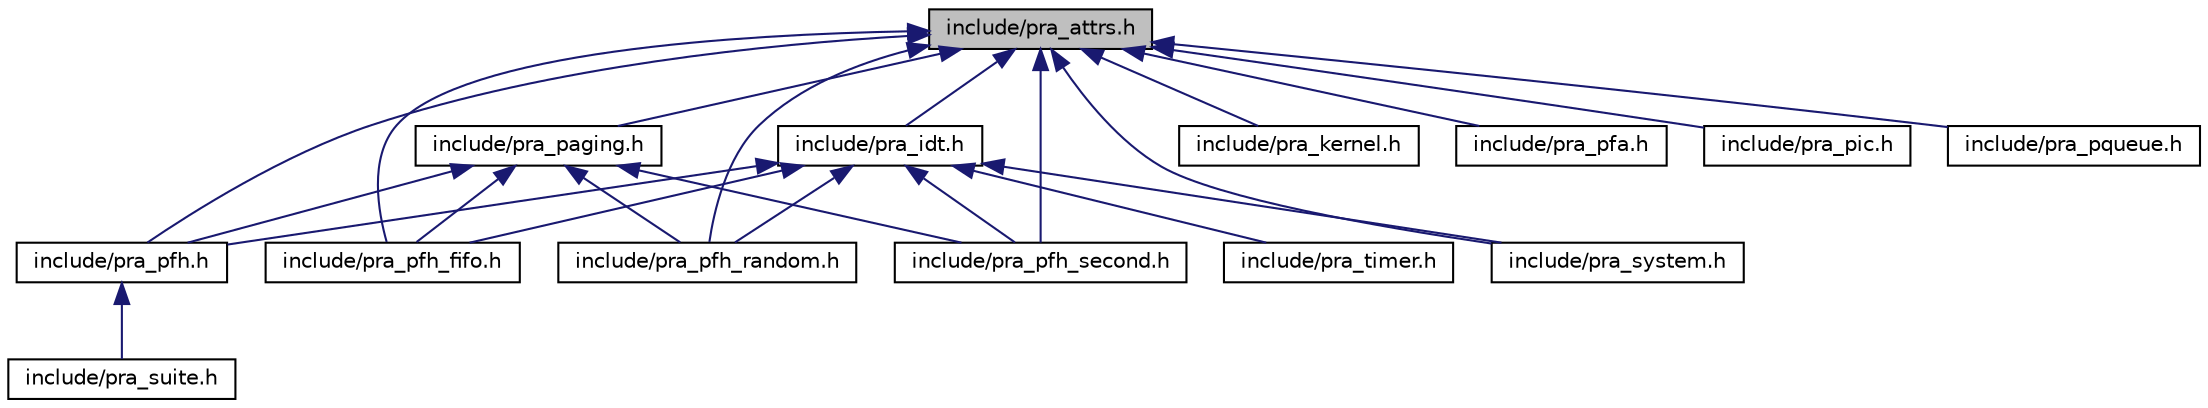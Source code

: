 digraph "include/pra_attrs.h"
{
 // LATEX_PDF_SIZE
  bgcolor="transparent";
  edge [fontname="Helvetica",fontsize="10",labelfontname="Helvetica",labelfontsize="10"];
  node [fontname="Helvetica",fontsize="10",shape=record];
  Node1 [label="include/pra_attrs.h",height=0.2,width=0.4,color="black", fillcolor="grey75", style="filled", fontcolor="black",tooltip="Macro definitions for commonly used attributes."];
  Node1 -> Node2 [dir="back",color="midnightblue",fontsize="10",style="solid",fontname="Helvetica"];
  Node2 [label="include/pra_idt.h",height=0.2,width=0.4,color="black",URL="$pra__idt_8h.html",tooltip="Contains IDT and interrupts initialization and management."];
  Node2 -> Node3 [dir="back",color="midnightblue",fontsize="10",style="solid",fontname="Helvetica"];
  Node3 [label="include/pra_pfh.h",height=0.2,width=0.4,color="black",URL="$pra__pfh_8h_source.html",tooltip=" "];
  Node3 -> Node4 [dir="back",color="midnightblue",fontsize="10",style="solid",fontname="Helvetica"];
  Node4 [label="include/pra_suite.h",height=0.2,width=0.4,color="black",URL="$pra__suite_8h.html",tooltip="This file provides functionality to run test suites and generate output that can be evaluated."];
  Node2 -> Node5 [dir="back",color="midnightblue",fontsize="10",style="solid",fontname="Helvetica"];
  Node5 [label="include/pra_pfh_fifo.h",height=0.2,width=0.4,color="black",URL="$pra__pfh__fifo_8h_source.html",tooltip=" "];
  Node2 -> Node6 [dir="back",color="midnightblue",fontsize="10",style="solid",fontname="Helvetica"];
  Node6 [label="include/pra_pfh_random.h",height=0.2,width=0.4,color="black",URL="$pra__pfh__random_8h_source.html",tooltip=" "];
  Node2 -> Node7 [dir="back",color="midnightblue",fontsize="10",style="solid",fontname="Helvetica"];
  Node7 [label="include/pra_pfh_second.h",height=0.2,width=0.4,color="black",URL="$pra__pfh__second_8h_source.html",tooltip=" "];
  Node2 -> Node8 [dir="back",color="midnightblue",fontsize="10",style="solid",fontname="Helvetica"];
  Node8 [label="include/pra_system.h",height=0.2,width=0.4,color="black",URL="$pra__system_8h_source.html",tooltip=" "];
  Node2 -> Node9 [dir="back",color="midnightblue",fontsize="10",style="solid",fontname="Helvetica"];
  Node9 [label="include/pra_timer.h",height=0.2,width=0.4,color="black",URL="$pra__timer_8h_source.html",tooltip=" "];
  Node1 -> Node10 [dir="back",color="midnightblue",fontsize="10",style="solid",fontname="Helvetica"];
  Node10 [label="include/pra_kernel.h",height=0.2,width=0.4,color="black",URL="$pra__kernel_8h.html",tooltip="Specifies a kernel function that will be run as soon as bootloader exits."];
  Node1 -> Node11 [dir="back",color="midnightblue",fontsize="10",style="solid",fontname="Helvetica"];
  Node11 [label="include/pra_paging.h",height=0.2,width=0.4,color="black",URL="$pra__paging_8h_source.html",tooltip=" "];
  Node11 -> Node3 [dir="back",color="midnightblue",fontsize="10",style="solid",fontname="Helvetica"];
  Node11 -> Node5 [dir="back",color="midnightblue",fontsize="10",style="solid",fontname="Helvetica"];
  Node11 -> Node6 [dir="back",color="midnightblue",fontsize="10",style="solid",fontname="Helvetica"];
  Node11 -> Node7 [dir="back",color="midnightblue",fontsize="10",style="solid",fontname="Helvetica"];
  Node1 -> Node12 [dir="back",color="midnightblue",fontsize="10",style="solid",fontname="Helvetica"];
  Node12 [label="include/pra_pfa.h",height=0.2,width=0.4,color="black",URL="$pra__pfa_8h_source.html",tooltip=" "];
  Node1 -> Node3 [dir="back",color="midnightblue",fontsize="10",style="solid",fontname="Helvetica"];
  Node1 -> Node5 [dir="back",color="midnightblue",fontsize="10",style="solid",fontname="Helvetica"];
  Node1 -> Node6 [dir="back",color="midnightblue",fontsize="10",style="solid",fontname="Helvetica"];
  Node1 -> Node7 [dir="back",color="midnightblue",fontsize="10",style="solid",fontname="Helvetica"];
  Node1 -> Node13 [dir="back",color="midnightblue",fontsize="10",style="solid",fontname="Helvetica"];
  Node13 [label="include/pra_pic.h",height=0.2,width=0.4,color="black",URL="$pra__pic_8h_source.html",tooltip=" "];
  Node1 -> Node14 [dir="back",color="midnightblue",fontsize="10",style="solid",fontname="Helvetica"];
  Node14 [label="include/pra_pqueue.h",height=0.2,width=0.4,color="black",URL="$pra__pqueue_8h_source.html",tooltip=" "];
  Node1 -> Node8 [dir="back",color="midnightblue",fontsize="10",style="solid",fontname="Helvetica"];
}
